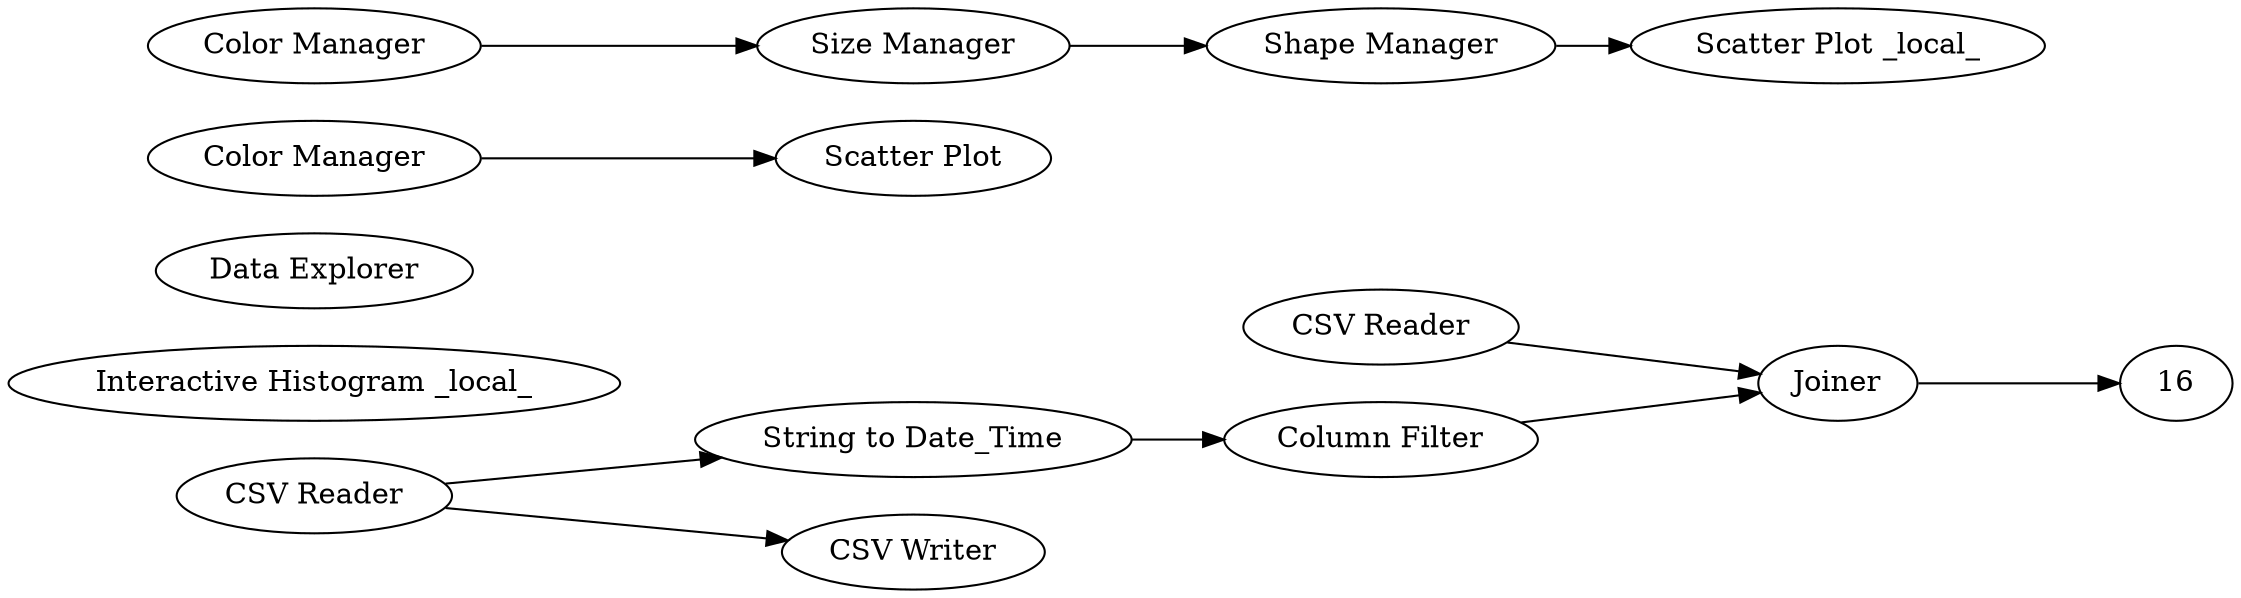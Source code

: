 digraph {
	3 [label="String to Date_Time"]
	4 [label="Column Filter"]
	6 [label=Joiner]
	7 [label="Interactive Histogram _local_"]
	8 [label="Data Explorer"]
	9 [label="Color Manager"]
	10 [label="Scatter Plot"]
	11 [label="Size Manager"]
	13 [label="Scatter Plot _local_"]
	14 [label="Color Manager"]
	15 [label="Shape Manager"]
	17 [label="CSV Writer"]
	18 [label="CSV Reader"]
	19 [label="CSV Reader"]
	9 -> 10
	11 -> 15
	14 -> 11
	15 -> 13
	3 -> 4
	4 -> 6
	6 -> 16
	18 -> 3
	18 -> 17
	19 -> 6
	rankdir=LR
}
